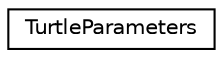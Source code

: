 digraph "Graphical Class Hierarchy"
{
  edge [fontname="Helvetica",fontsize="10",labelfontname="Helvetica",labelfontsize="10"];
  node [fontname="Helvetica",fontsize="10",shape=record];
  rankdir="LR";
  Node0 [label="TurtleParameters",height=0.2,width=0.4,color="black", fillcolor="white", style="filled",URL="$struct_turtle_parameters.html"];
}
